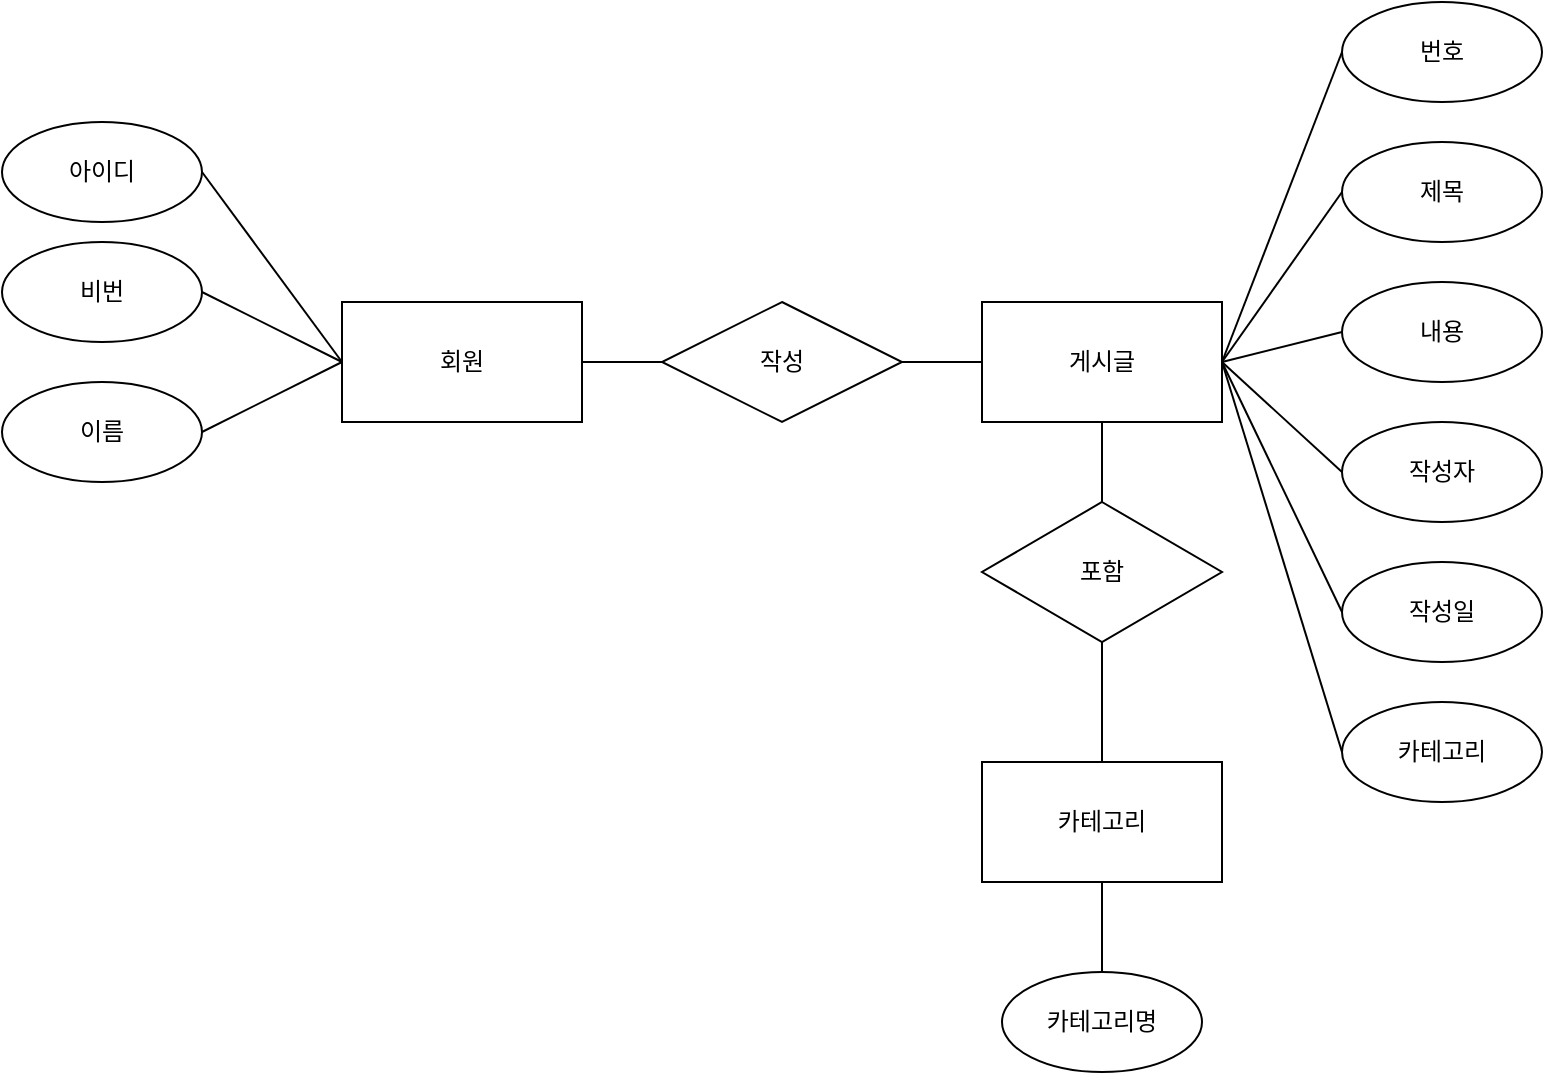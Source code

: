 <mxfile version="20.6.0" type="github"><diagram id="f5-VNRStMy4sc9KcdbKL" name="페이지-1"><mxGraphModel dx="1050" dy="784" grid="1" gridSize="10" guides="1" tooltips="1" connect="1" arrows="1" fold="1" page="1" pageScale="1" pageWidth="827" pageHeight="1169" math="0" shadow="0"><root><mxCell id="0"/><mxCell id="1" parent="0"/><mxCell id="5Njhq3zu1dx3889uRiKy-1" value="회원" style="rounded=0;whiteSpace=wrap;html=1;" vertex="1" parent="1"><mxGeometry x="180" y="200" width="120" height="60" as="geometry"/></mxCell><mxCell id="5Njhq3zu1dx3889uRiKy-2" value="게시글" style="rounded=0;whiteSpace=wrap;html=1;" vertex="1" parent="1"><mxGeometry x="500" y="200" width="120" height="60" as="geometry"/></mxCell><mxCell id="5Njhq3zu1dx3889uRiKy-3" value="카테고리" style="rounded=0;whiteSpace=wrap;html=1;" vertex="1" parent="1"><mxGeometry x="500" y="430" width="120" height="60" as="geometry"/></mxCell><mxCell id="5Njhq3zu1dx3889uRiKy-4" value="포함" style="rhombus;whiteSpace=wrap;html=1;" vertex="1" parent="1"><mxGeometry x="500" y="300" width="120" height="70" as="geometry"/></mxCell><mxCell id="5Njhq3zu1dx3889uRiKy-5" value="작성" style="rhombus;whiteSpace=wrap;html=1;" vertex="1" parent="1"><mxGeometry x="340" y="200" width="120" height="60" as="geometry"/></mxCell><mxCell id="5Njhq3zu1dx3889uRiKy-8" value="아이디" style="ellipse;whiteSpace=wrap;html=1;" vertex="1" parent="1"><mxGeometry x="10" y="110" width="100" height="50" as="geometry"/></mxCell><mxCell id="5Njhq3zu1dx3889uRiKy-9" value="비번" style="ellipse;whiteSpace=wrap;html=1;" vertex="1" parent="1"><mxGeometry x="10" y="170" width="100" height="50" as="geometry"/></mxCell><mxCell id="5Njhq3zu1dx3889uRiKy-10" value="이름" style="ellipse;whiteSpace=wrap;html=1;" vertex="1" parent="1"><mxGeometry x="10" y="240" width="100" height="50" as="geometry"/></mxCell><mxCell id="5Njhq3zu1dx3889uRiKy-11" value="" style="endArrow=none;html=1;rounded=0;exitX=1;exitY=0.5;exitDx=0;exitDy=0;entryX=0;entryY=0.5;entryDx=0;entryDy=0;" edge="1" parent="1" source="5Njhq3zu1dx3889uRiKy-8" target="5Njhq3zu1dx3889uRiKy-1"><mxGeometry width="50" height="50" relative="1" as="geometry"><mxPoint x="370" y="430" as="sourcePoint"/><mxPoint x="420" y="380" as="targetPoint"/></mxGeometry></mxCell><mxCell id="5Njhq3zu1dx3889uRiKy-12" value="" style="endArrow=none;html=1;rounded=0;exitX=1;exitY=0.5;exitDx=0;exitDy=0;" edge="1" parent="1" source="5Njhq3zu1dx3889uRiKy-9"><mxGeometry width="50" height="50" relative="1" as="geometry"><mxPoint x="120" y="145" as="sourcePoint"/><mxPoint x="180" y="230" as="targetPoint"/></mxGeometry></mxCell><mxCell id="5Njhq3zu1dx3889uRiKy-13" value="" style="endArrow=none;html=1;rounded=0;exitX=1;exitY=0.5;exitDx=0;exitDy=0;" edge="1" parent="1" source="5Njhq3zu1dx3889uRiKy-10"><mxGeometry width="50" height="50" relative="1" as="geometry"><mxPoint x="120" y="205" as="sourcePoint"/><mxPoint x="180" y="230" as="targetPoint"/></mxGeometry></mxCell><mxCell id="5Njhq3zu1dx3889uRiKy-14" value="" style="endArrow=none;html=1;rounded=0;entryX=1;entryY=0.5;entryDx=0;entryDy=0;exitX=0;exitY=0.5;exitDx=0;exitDy=0;" edge="1" parent="1" source="5Njhq3zu1dx3889uRiKy-5" target="5Njhq3zu1dx3889uRiKy-1"><mxGeometry width="50" height="50" relative="1" as="geometry"><mxPoint x="370" y="430" as="sourcePoint"/><mxPoint x="420" y="380" as="targetPoint"/></mxGeometry></mxCell><mxCell id="5Njhq3zu1dx3889uRiKy-15" value="번호" style="ellipse;whiteSpace=wrap;html=1;" vertex="1" parent="1"><mxGeometry x="680" y="50" width="100" height="50" as="geometry"/></mxCell><mxCell id="5Njhq3zu1dx3889uRiKy-16" value="제목" style="ellipse;whiteSpace=wrap;html=1;" vertex="1" parent="1"><mxGeometry x="680" y="120" width="100" height="50" as="geometry"/></mxCell><mxCell id="5Njhq3zu1dx3889uRiKy-17" value="내용" style="ellipse;whiteSpace=wrap;html=1;" vertex="1" parent="1"><mxGeometry x="680" y="190" width="100" height="50" as="geometry"/></mxCell><mxCell id="5Njhq3zu1dx3889uRiKy-18" value="작성자" style="ellipse;whiteSpace=wrap;html=1;" vertex="1" parent="1"><mxGeometry x="680" y="260" width="100" height="50" as="geometry"/></mxCell><mxCell id="5Njhq3zu1dx3889uRiKy-19" value="작성일" style="ellipse;whiteSpace=wrap;html=1;" vertex="1" parent="1"><mxGeometry x="680" y="330" width="100" height="50" as="geometry"/></mxCell><mxCell id="5Njhq3zu1dx3889uRiKy-21" value="카테고리" style="ellipse;whiteSpace=wrap;html=1;" vertex="1" parent="1"><mxGeometry x="680" y="400" width="100" height="50" as="geometry"/></mxCell><mxCell id="5Njhq3zu1dx3889uRiKy-22" value="카테고리명" style="ellipse;whiteSpace=wrap;html=1;" vertex="1" parent="1"><mxGeometry x="510" y="535" width="100" height="50" as="geometry"/></mxCell><mxCell id="5Njhq3zu1dx3889uRiKy-23" value="" style="endArrow=none;html=1;rounded=0;entryX=0;entryY=0.5;entryDx=0;entryDy=0;exitX=1;exitY=0.5;exitDx=0;exitDy=0;" edge="1" parent="1" source="5Njhq3zu1dx3889uRiKy-5" target="5Njhq3zu1dx3889uRiKy-2"><mxGeometry width="50" height="50" relative="1" as="geometry"><mxPoint x="430" y="310" as="sourcePoint"/><mxPoint x="480" y="260" as="targetPoint"/></mxGeometry></mxCell><mxCell id="5Njhq3zu1dx3889uRiKy-24" value="" style="endArrow=none;html=1;rounded=0;entryX=0;entryY=0.5;entryDx=0;entryDy=0;exitX=1;exitY=0.5;exitDx=0;exitDy=0;" edge="1" parent="1" source="5Njhq3zu1dx3889uRiKy-2" target="5Njhq3zu1dx3889uRiKy-15"><mxGeometry width="50" height="50" relative="1" as="geometry"><mxPoint x="470" y="240" as="sourcePoint"/><mxPoint x="510" y="240" as="targetPoint"/></mxGeometry></mxCell><mxCell id="5Njhq3zu1dx3889uRiKy-25" value="" style="endArrow=none;html=1;rounded=0;entryX=0;entryY=0.5;entryDx=0;entryDy=0;" edge="1" parent="1" target="5Njhq3zu1dx3889uRiKy-16"><mxGeometry width="50" height="50" relative="1" as="geometry"><mxPoint x="620" y="230" as="sourcePoint"/><mxPoint x="690" y="85" as="targetPoint"/></mxGeometry></mxCell><mxCell id="5Njhq3zu1dx3889uRiKy-26" value="" style="endArrow=none;html=1;rounded=0;entryX=0;entryY=0.5;entryDx=0;entryDy=0;" edge="1" parent="1" target="5Njhq3zu1dx3889uRiKy-17"><mxGeometry width="50" height="50" relative="1" as="geometry"><mxPoint x="620" y="230" as="sourcePoint"/><mxPoint x="700" y="95" as="targetPoint"/></mxGeometry></mxCell><mxCell id="5Njhq3zu1dx3889uRiKy-27" value="" style="endArrow=none;html=1;rounded=0;entryX=0;entryY=0.5;entryDx=0;entryDy=0;" edge="1" parent="1" target="5Njhq3zu1dx3889uRiKy-18"><mxGeometry width="50" height="50" relative="1" as="geometry"><mxPoint x="620" y="230" as="sourcePoint"/><mxPoint x="690" y="225" as="targetPoint"/></mxGeometry></mxCell><mxCell id="5Njhq3zu1dx3889uRiKy-28" value="" style="endArrow=none;html=1;rounded=0;entryX=0;entryY=0.5;entryDx=0;entryDy=0;" edge="1" parent="1" target="5Njhq3zu1dx3889uRiKy-19"><mxGeometry width="50" height="50" relative="1" as="geometry"><mxPoint x="620" y="230" as="sourcePoint"/><mxPoint x="690" y="295" as="targetPoint"/></mxGeometry></mxCell><mxCell id="5Njhq3zu1dx3889uRiKy-29" value="" style="endArrow=none;html=1;rounded=0;entryX=0;entryY=0.5;entryDx=0;entryDy=0;exitX=1;exitY=0.5;exitDx=0;exitDy=0;" edge="1" parent="1" source="5Njhq3zu1dx3889uRiKy-2" target="5Njhq3zu1dx3889uRiKy-21"><mxGeometry width="50" height="50" relative="1" as="geometry"><mxPoint x="630" y="240" as="sourcePoint"/><mxPoint x="690" y="365" as="targetPoint"/></mxGeometry></mxCell><mxCell id="5Njhq3zu1dx3889uRiKy-30" value="" style="endArrow=none;html=1;rounded=0;exitX=0.5;exitY=1;exitDx=0;exitDy=0;entryX=0.5;entryY=0;entryDx=0;entryDy=0;" edge="1" parent="1" source="5Njhq3zu1dx3889uRiKy-2" target="5Njhq3zu1dx3889uRiKy-4"><mxGeometry width="50" height="50" relative="1" as="geometry"><mxPoint x="630" y="240" as="sourcePoint"/><mxPoint x="560" y="530" as="targetPoint"/></mxGeometry></mxCell><mxCell id="5Njhq3zu1dx3889uRiKy-31" value="" style="endArrow=none;html=1;rounded=0;exitX=0.5;exitY=1;exitDx=0;exitDy=0;entryX=0.5;entryY=0;entryDx=0;entryDy=0;" edge="1" parent="1" source="5Njhq3zu1dx3889uRiKy-4" target="5Njhq3zu1dx3889uRiKy-3"><mxGeometry width="50" height="50" relative="1" as="geometry"><mxPoint x="570" y="270" as="sourcePoint"/><mxPoint x="570" y="310" as="targetPoint"/></mxGeometry></mxCell><mxCell id="5Njhq3zu1dx3889uRiKy-32" value="" style="endArrow=none;html=1;rounded=0;entryX=0.5;entryY=0;entryDx=0;entryDy=0;" edge="1" parent="1" target="5Njhq3zu1dx3889uRiKy-22"><mxGeometry width="50" height="50" relative="1" as="geometry"><mxPoint x="560" y="490" as="sourcePoint"/><mxPoint x="570" y="440" as="targetPoint"/></mxGeometry></mxCell></root></mxGraphModel></diagram></mxfile>